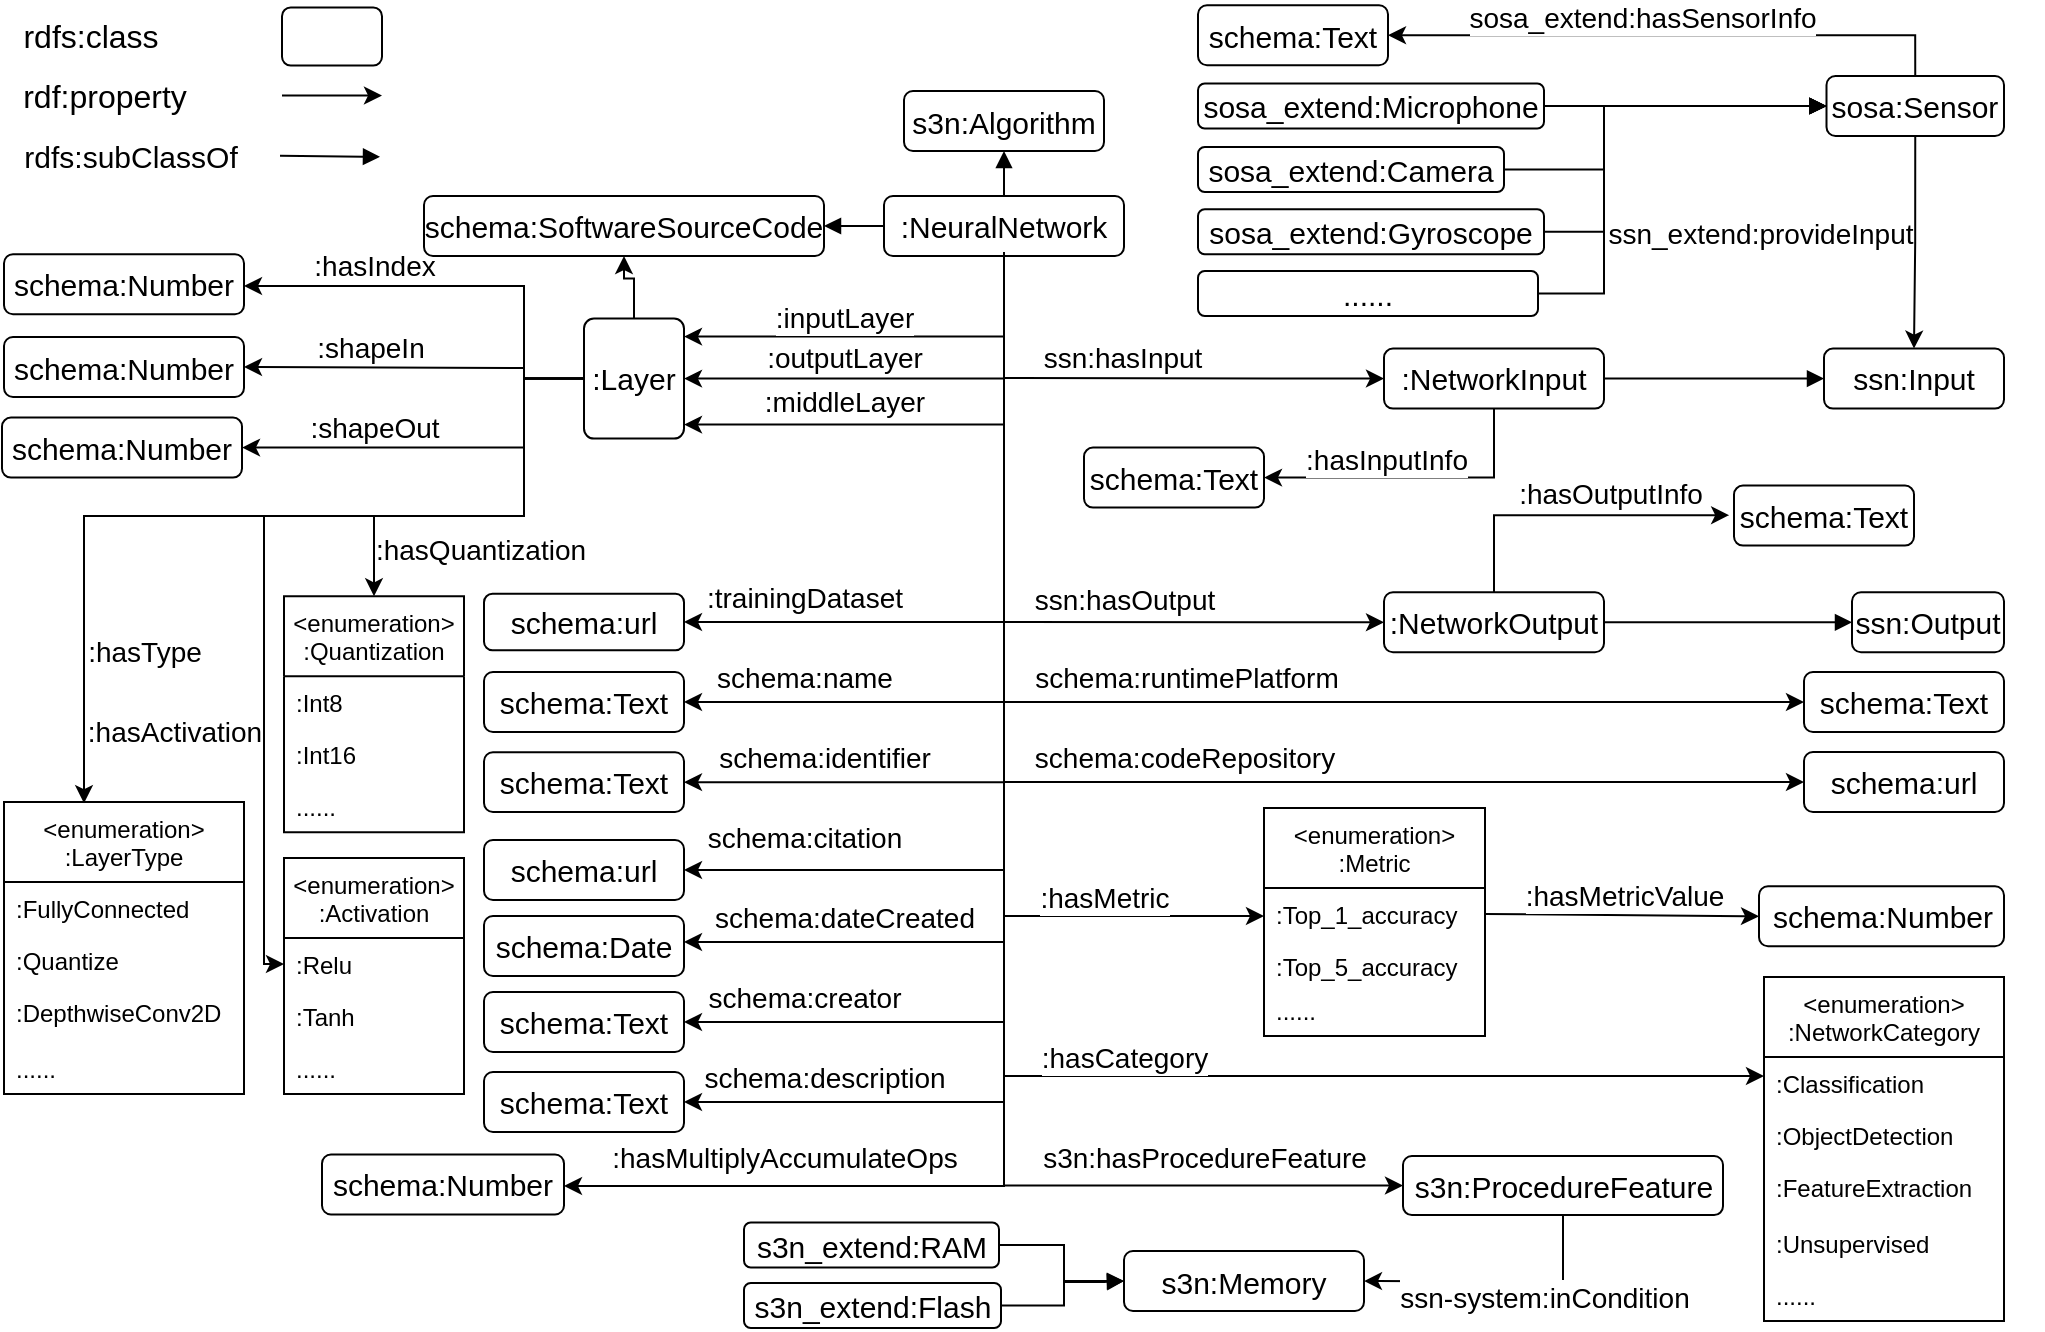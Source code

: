 <mxfile version="20.1.1" type="github">
  <diagram id="uV-LiDX_3luVWXQ_N6UU" name="Page-1">
    <mxGraphModel dx="2272" dy="744" grid="1" gridSize="10" guides="1" tooltips="1" connect="1" arrows="1" fold="1" page="1" pageScale="1" pageWidth="850" pageHeight="1100" math="0" shadow="0">
      <root>
        <mxCell id="0" />
        <mxCell id="1" parent="0" />
        <mxCell id="5j0TbUP-GXuLhpRAQQWD-1" value="s3n:Algorithm" style="rounded=1;whiteSpace=wrap;html=1;fontSize=15;fillColor=none;" parent="1" vertex="1">
          <mxGeometry x="10" y="237.51" width="100" height="30" as="geometry" />
        </mxCell>
        <mxCell id="5j0TbUP-GXuLhpRAQQWD-2" value="&lt;font style=&quot;font-size: 14px&quot;&gt;schema:name&lt;/font&gt;" style="edgeStyle=orthogonalEdgeStyle;rounded=0;orthogonalLoop=1;jettySize=auto;html=1;exitX=0.5;exitY=1;exitDx=0;exitDy=0;fontSize=15;entryX=1;entryY=0.5;entryDx=0;entryDy=0;fillColor=none;" parent="1" target="5j0TbUP-GXuLhpRAQQWD-20" edge="1">
          <mxGeometry x="0.671" y="-13" relative="1" as="geometry">
            <mxPoint x="-90" y="503" as="targetPoint" />
            <Array as="points">
              <mxPoint x="60" y="543" />
            </Array>
            <mxPoint as="offset" />
            <mxPoint x="60" y="338.0" as="sourcePoint" />
          </mxGeometry>
        </mxCell>
        <mxCell id="5j0TbUP-GXuLhpRAQQWD-3" value="&lt;font style=&quot;font-size: 14px&quot;&gt;:trainingDataset&lt;/font&gt;" style="edgeStyle=orthogonalEdgeStyle;rounded=0;orthogonalLoop=1;jettySize=auto;html=1;exitX=0.5;exitY=1;exitDx=0;exitDy=0;entryX=1;entryY=0.5;entryDx=0;entryDy=0;fontSize=15;fillColor=none;" parent="1" target="5j0TbUP-GXuLhpRAQQWD-21" edge="1">
          <mxGeometry x="0.631" y="-13" relative="1" as="geometry">
            <mxPoint x="60" y="748" as="targetPoint" />
            <mxPoint as="offset" />
            <mxPoint x="60" y="338.0" as="sourcePoint" />
            <Array as="points">
              <mxPoint x="60" y="503" />
            </Array>
          </mxGeometry>
        </mxCell>
        <mxCell id="5j0TbUP-GXuLhpRAQQWD-5" value="&lt;font style=&quot;font-size: 14px&quot;&gt;:inputLayer&lt;/font&gt;" style="edgeStyle=orthogonalEdgeStyle;rounded=0;orthogonalLoop=1;jettySize=auto;html=1;exitX=0.5;exitY=1;exitDx=0;exitDy=0;entryX=1;entryY=0.25;entryDx=0;entryDy=0;fontSize=15;fillColor=none;" parent="1" edge="1">
          <mxGeometry x="0.209" y="-10" relative="1" as="geometry">
            <mxPoint as="offset" />
            <mxPoint x="60" y="318" as="sourcePoint" />
            <mxPoint x="-100" y="360.31" as="targetPoint" />
            <Array as="points">
              <mxPoint x="60" y="360" />
            </Array>
          </mxGeometry>
        </mxCell>
        <mxCell id="5j0TbUP-GXuLhpRAQQWD-6" value="&lt;font style=&quot;font-size: 14px&quot;&gt;:outputLayer&lt;/font&gt;" style="edgeStyle=orthogonalEdgeStyle;rounded=0;orthogonalLoop=1;jettySize=auto;html=1;exitX=0.5;exitY=1;exitDx=0;exitDy=0;entryX=1;entryY=0.5;entryDx=0;entryDy=0;fontSize=15;fillColor=none;" parent="1" source="5j0TbUP-GXuLhpRAQQWD-15" target="5j0TbUP-GXuLhpRAQQWD-17" edge="1">
          <mxGeometry x="0.277" y="-11" relative="1" as="geometry">
            <mxPoint x="-250" y="400" as="targetPoint" />
            <mxPoint as="offset" />
          </mxGeometry>
        </mxCell>
        <mxCell id="5j0TbUP-GXuLhpRAQQWD-7" value="&lt;font style=&quot;font-size: 14px&quot;&gt;:middleLayer&lt;/font&gt;" style="edgeStyle=orthogonalEdgeStyle;rounded=0;orthogonalLoop=1;jettySize=auto;html=1;exitX=0.5;exitY=1;exitDx=0;exitDy=0;entryX=1;entryY=0.75;entryDx=0;entryDy=0;fontSize=15;fillColor=none;" parent="1" edge="1">
          <mxGeometry x="0.323" y="-12" relative="1" as="geometry">
            <mxPoint as="offset" />
            <mxPoint x="60" y="328" as="sourcePoint" />
            <mxPoint x="-100" y="404.31" as="targetPoint" />
            <Array as="points">
              <mxPoint x="60" y="404" />
            </Array>
          </mxGeometry>
        </mxCell>
        <mxCell id="5j0TbUP-GXuLhpRAQQWD-11" value="&lt;font style=&quot;font-size: 14px&quot;&gt;s3n:hasProcedureFeature&lt;/font&gt;" style="edgeStyle=orthogonalEdgeStyle;rounded=0;orthogonalLoop=1;jettySize=auto;html=1;exitX=0.5;exitY=1;exitDx=0;exitDy=0;fontSize=15;endArrow=classic;endFill=1;entryX=0;entryY=0.5;entryDx=0;entryDy=0;fillColor=none;" parent="1" source="5j0TbUP-GXuLhpRAQQWD-15" target="5j0TbUP-GXuLhpRAQQWD-171" edge="1">
          <mxGeometry x="0.701" y="15" relative="1" as="geometry">
            <mxPoint x="190" y="820" as="targetPoint" />
            <mxPoint as="offset" />
          </mxGeometry>
        </mxCell>
        <mxCell id="5j0TbUP-GXuLhpRAQQWD-12" style="edgeStyle=orthogonalEdgeStyle;rounded=0;orthogonalLoop=1;jettySize=auto;html=1;exitX=0.5;exitY=0;exitDx=0;exitDy=0;entryX=0.5;entryY=1;entryDx=0;entryDy=0;fontSize=15;endArrow=block;endFill=1;fillColor=none;" parent="1" source="5j0TbUP-GXuLhpRAQQWD-15" target="5j0TbUP-GXuLhpRAQQWD-1" edge="1">
          <mxGeometry relative="1" as="geometry">
            <Array as="points">
              <mxPoint x="60" y="280" />
              <mxPoint x="60" y="280" />
            </Array>
          </mxGeometry>
        </mxCell>
        <mxCell id="1VmDpu4pkAnbtlpNZlza-61" style="edgeStyle=orthogonalEdgeStyle;rounded=0;orthogonalLoop=1;jettySize=auto;html=1;exitX=0.5;exitY=1;exitDx=0;exitDy=0;entryX=0;entryY=0.5;entryDx=0;entryDy=0;fillColor=none;" parent="1" source="5j0TbUP-GXuLhpRAQQWD-15" target="1VmDpu4pkAnbtlpNZlza-60" edge="1">
          <mxGeometry relative="1" as="geometry" />
        </mxCell>
        <mxCell id="1VmDpu4pkAnbtlpNZlza-62" value="&lt;font style=&quot;font-size: 14px&quot;&gt;schema:runtimePlatform&lt;/font&gt;" style="edgeLabel;html=1;align=center;verticalAlign=middle;resizable=0;points=[];fillColor=none;" parent="1VmDpu4pkAnbtlpNZlza-61" vertex="1" connectable="0">
          <mxGeometry x="0.662" y="-2" relative="1" as="geometry">
            <mxPoint x="-204" y="-14" as="offset" />
          </mxGeometry>
        </mxCell>
        <mxCell id="5j0TbUP-GXuLhpRAQQWD-15" value=":NeuralNetwork" style="rounded=1;whiteSpace=wrap;html=1;fontSize=15;fillColor=none;" parent="1" vertex="1">
          <mxGeometry y="290" width="120" height="30" as="geometry" />
        </mxCell>
        <mxCell id="1VmDpu4pkAnbtlpNZlza-74" value="" style="edgeStyle=orthogonalEdgeStyle;rounded=0;orthogonalLoop=1;jettySize=auto;html=1;exitX=0;exitY=0.5;exitDx=0;exitDy=0;entryX=0.5;entryY=0;entryDx=0;entryDy=0;fontSize=14;fillColor=none;" parent="1" source="5j0TbUP-GXuLhpRAQQWD-17" target="1VmDpu4pkAnbtlpNZlza-30" edge="1">
          <mxGeometry x="-0.066" y="100" relative="1" as="geometry">
            <Array as="points">
              <mxPoint x="-180" y="381" />
              <mxPoint x="-180" y="450" />
              <mxPoint x="-255" y="450" />
            </Array>
            <mxPoint as="offset" />
          </mxGeometry>
        </mxCell>
        <mxCell id="1VmDpu4pkAnbtlpNZlza-75" style="edgeStyle=orthogonalEdgeStyle;rounded=0;orthogonalLoop=1;jettySize=auto;html=1;exitX=0;exitY=0.5;exitDx=0;exitDy=0;fontSize=14;entryX=0.337;entryY=0.004;entryDx=0;entryDy=0;entryPerimeter=0;fillColor=none;" parent="1" source="5j0TbUP-GXuLhpRAQQWD-17" target="1VmDpu4pkAnbtlpNZlza-34" edge="1">
          <mxGeometry relative="1" as="geometry">
            <mxPoint x="-360" y="570" as="targetPoint" />
            <Array as="points">
              <mxPoint x="-180" y="381" />
              <mxPoint x="-180" y="450" />
              <mxPoint x="-400" y="450" />
              <mxPoint x="-400" y="594" />
            </Array>
            <mxPoint x="-150" y="351.31" as="sourcePoint" />
          </mxGeometry>
        </mxCell>
        <mxCell id="1VmDpu4pkAnbtlpNZlza-79" value="&lt;font style=&quot;font-size: 14px&quot;&gt;:hasType&lt;/font&gt;" style="edgeLabel;html=1;align=center;verticalAlign=middle;resizable=0;points=[];fontSize=14;fillColor=none;" parent="1VmDpu4pkAnbtlpNZlza-75" vertex="1" connectable="0">
          <mxGeometry x="0.618" y="-1" relative="1" as="geometry">
            <mxPoint x="31" y="12" as="offset" />
          </mxGeometry>
        </mxCell>
        <mxCell id="1VmDpu4pkAnbtlpNZlza-76" style="edgeStyle=orthogonalEdgeStyle;rounded=0;orthogonalLoop=1;jettySize=auto;html=1;exitX=0;exitY=0.5;exitDx=0;exitDy=0;entryX=0;entryY=0.5;entryDx=0;entryDy=0;fontSize=14;fillColor=none;" parent="1" source="5j0TbUP-GXuLhpRAQQWD-17" target="1VmDpu4pkAnbtlpNZlza-17" edge="1">
          <mxGeometry relative="1" as="geometry">
            <Array as="points">
              <mxPoint x="-180" y="381" />
              <mxPoint x="-180" y="450" />
              <mxPoint x="-310" y="450" />
              <mxPoint x="-310" y="674" />
            </Array>
            <mxPoint x="-150" y="351.31" as="sourcePoint" />
          </mxGeometry>
        </mxCell>
        <mxCell id="1VmDpu4pkAnbtlpNZlza-80" value="&lt;font style=&quot;font-size: 14px&quot;&gt;:hasActivation&lt;/font&gt;" style="edgeLabel;html=1;align=center;verticalAlign=middle;resizable=0;points=[];fontSize=14;fillColor=none;" parent="1VmDpu4pkAnbtlpNZlza-76" vertex="1" connectable="0">
          <mxGeometry x="0.345" y="-2" relative="1" as="geometry">
            <mxPoint x="-43" y="25" as="offset" />
          </mxGeometry>
        </mxCell>
        <mxCell id="JAlPTmROAHDrqyZ0e-Tt-1" value="" style="edgeStyle=orthogonalEdgeStyle;rounded=0;orthogonalLoop=1;jettySize=auto;html=1;" edge="1" parent="1" source="5j0TbUP-GXuLhpRAQQWD-17" target="7Vs3qcTM5qEd-C3wV1A8-2">
          <mxGeometry relative="1" as="geometry" />
        </mxCell>
        <mxCell id="5j0TbUP-GXuLhpRAQQWD-17" value=":Layer" style="rounded=1;whiteSpace=wrap;html=1;fontSize=15;fillColor=none;arcSize=10;" parent="1" vertex="1">
          <mxGeometry x="-150" y="351.31" width="50" height="60" as="geometry" />
        </mxCell>
        <mxCell id="5j0TbUP-GXuLhpRAQQWD-20" value="schema:Text" style="rounded=1;whiteSpace=wrap;html=1;fontSize=15;fillColor=none;" parent="1" vertex="1">
          <mxGeometry x="-200" y="528" width="100" height="30" as="geometry" />
        </mxCell>
        <mxCell id="5j0TbUP-GXuLhpRAQQWD-21" value="schema:url" style="rounded=1;whiteSpace=wrap;html=1;fontSize=15;fillColor=none;" parent="1" vertex="1">
          <mxGeometry x="-200" y="488.88" width="100" height="28.25" as="geometry" />
        </mxCell>
        <mxCell id="5j0TbUP-GXuLhpRAQQWD-23" style="edgeStyle=orthogonalEdgeStyle;rounded=0;orthogonalLoop=1;jettySize=auto;html=1;exitX=0.5;exitY=1;exitDx=0;exitDy=0;fontSize=15;fillColor=none;" parent="1" edge="1">
          <mxGeometry relative="1" as="geometry">
            <mxPoint x="571" y="516.25" as="sourcePoint" />
            <mxPoint x="571" y="516.25" as="targetPoint" />
          </mxGeometry>
        </mxCell>
        <mxCell id="5j0TbUP-GXuLhpRAQQWD-24" value="" style="rounded=1;whiteSpace=wrap;html=1;fontSize=16;fillColor=none;" parent="1" vertex="1">
          <mxGeometry x="-301" y="195.75" width="50" height="29" as="geometry" />
        </mxCell>
        <mxCell id="5j0TbUP-GXuLhpRAQQWD-25" value="rdfs:class" style="text;html=1;align=center;verticalAlign=middle;resizable=0;points=[];autosize=1;strokeColor=none;fontSize=16;fillColor=none;" parent="1" vertex="1">
          <mxGeometry x="-437" y="200.25" width="80" height="20" as="geometry" />
        </mxCell>
        <mxCell id="5j0TbUP-GXuLhpRAQQWD-26" value="rdf:property" style="text;html=1;align=center;verticalAlign=middle;resizable=0;points=[];autosize=1;strokeColor=none;fontSize=16;fillColor=none;" parent="1" vertex="1">
          <mxGeometry x="-440" y="230.25" width="100" height="20" as="geometry" />
        </mxCell>
        <mxCell id="5j0TbUP-GXuLhpRAQQWD-27" value="" style="endArrow=classic;html=1;fontSize=16;fillColor=none;" parent="1" edge="1">
          <mxGeometry width="50" height="50" relative="1" as="geometry">
            <mxPoint x="-301" y="239.75" as="sourcePoint" />
            <mxPoint x="-251" y="239.75" as="targetPoint" />
            <Array as="points">
              <mxPoint x="-291" y="239.75" />
            </Array>
          </mxGeometry>
        </mxCell>
        <mxCell id="5j0TbUP-GXuLhpRAQQWD-28" value="" style="endArrow=block;html=1;fontSize=16;endFill=1;fillColor=none;" parent="1" edge="1">
          <mxGeometry width="50" height="50" relative="1" as="geometry">
            <mxPoint x="-302" y="269.91" as="sourcePoint" />
            <mxPoint x="-252" y="270.41" as="targetPoint" />
          </mxGeometry>
        </mxCell>
        <mxCell id="5j0TbUP-GXuLhpRAQQWD-32" value="rdfs:subClassOf" style="text;html=1;align=center;verticalAlign=middle;resizable=0;points=[];autosize=1;strokeColor=none;fontSize=15;fillColor=none;" parent="1" vertex="1">
          <mxGeometry x="-437" y="260.25" width="120" height="20" as="geometry" />
        </mxCell>
        <mxCell id="5j0TbUP-GXuLhpRAQQWD-33" value="ssn:Input" style="rounded=1;whiteSpace=wrap;html=1;fontSize=15;fillColor=none;" parent="1" vertex="1">
          <mxGeometry x="470" y="366.31" width="90" height="30" as="geometry" />
        </mxCell>
        <mxCell id="5j0TbUP-GXuLhpRAQQWD-34" value="ssn:Output" style="rounded=1;whiteSpace=wrap;html=1;fontSize=15;fillColor=none;" parent="1" vertex="1">
          <mxGeometry x="484" y="488.13" width="76" height="30" as="geometry" />
        </mxCell>
        <mxCell id="5j0TbUP-GXuLhpRAQQWD-35" style="edgeStyle=orthogonalEdgeStyle;rounded=0;orthogonalLoop=1;jettySize=auto;html=1;exitX=1;exitY=0.5;exitDx=0;exitDy=0;entryX=0;entryY=0.5;entryDx=0;entryDy=0;endArrow=block;endFill=1;fillColor=none;" parent="1" source="5j0TbUP-GXuLhpRAQQWD-36" target="5j0TbUP-GXuLhpRAQQWD-33" edge="1">
          <mxGeometry relative="1" as="geometry">
            <mxPoint x="465" y="380.31" as="targetPoint" />
            <Array as="points">
              <mxPoint x="413" y="381" />
              <mxPoint x="484" y="381" />
            </Array>
          </mxGeometry>
        </mxCell>
        <mxCell id="5j0TbUP-GXuLhpRAQQWD-178" style="edgeStyle=orthogonalEdgeStyle;rounded=0;orthogonalLoop=1;jettySize=auto;html=1;exitX=0.5;exitY=1;exitDx=0;exitDy=0;entryX=1;entryY=0.5;entryDx=0;entryDy=0;fillColor=none;" parent="1" source="5j0TbUP-GXuLhpRAQQWD-36" target="5j0TbUP-GXuLhpRAQQWD-61" edge="1">
          <mxGeometry relative="1" as="geometry">
            <Array as="points">
              <mxPoint x="305" y="431" />
            </Array>
            <mxPoint x="290" y="433.5" as="targetPoint" />
          </mxGeometry>
        </mxCell>
        <mxCell id="5j0TbUP-GXuLhpRAQQWD-179" value="&lt;font style=&quot;font-size: 14px&quot;&gt;:hasInputInfo&lt;/font&gt;" style="edgeLabel;html=1;align=center;verticalAlign=middle;resizable=0;points=[];fillColor=none;" parent="5j0TbUP-GXuLhpRAQQWD-178" vertex="1" connectable="0">
          <mxGeometry x="0.06" y="1" relative="1" as="geometry">
            <mxPoint x="-10" y="-10" as="offset" />
          </mxGeometry>
        </mxCell>
        <mxCell id="5j0TbUP-GXuLhpRAQQWD-36" value=":NetworkInput" style="rounded=1;whiteSpace=wrap;html=1;fontSize=15;fillColor=none;" parent="1" vertex="1">
          <mxGeometry x="250" y="366.31" width="110" height="30" as="geometry" />
        </mxCell>
        <mxCell id="5j0TbUP-GXuLhpRAQQWD-37" style="edgeStyle=orthogonalEdgeStyle;rounded=0;orthogonalLoop=1;jettySize=auto;html=1;exitX=1;exitY=0.5;exitDx=0;exitDy=0;endArrow=block;endFill=1;entryX=0;entryY=0.5;entryDx=0;entryDy=0;fillColor=none;" parent="1" source="5j0TbUP-GXuLhpRAQQWD-38" target="5j0TbUP-GXuLhpRAQQWD-34" edge="1">
          <mxGeometry relative="1" as="geometry">
            <Array as="points" />
            <mxPoint x="640" y="536.5" as="targetPoint" />
          </mxGeometry>
        </mxCell>
        <mxCell id="5j0TbUP-GXuLhpRAQQWD-181" style="edgeStyle=orthogonalEdgeStyle;rounded=0;orthogonalLoop=1;jettySize=auto;html=1;exitX=0.5;exitY=0;exitDx=0;exitDy=0;entryX=-0.027;entryY=0.493;entryDx=0;entryDy=0;entryPerimeter=0;fillColor=none;" parent="1" source="5j0TbUP-GXuLhpRAQQWD-38" target="5j0TbUP-GXuLhpRAQQWD-64" edge="1">
          <mxGeometry relative="1" as="geometry">
            <Array as="points">
              <mxPoint x="305" y="450" />
            </Array>
          </mxGeometry>
        </mxCell>
        <mxCell id="5j0TbUP-GXuLhpRAQQWD-182" value="&lt;font style=&quot;font-size: 14px&quot;&gt;:hasOutputInfo&lt;/font&gt;" style="edgeLabel;html=1;align=center;verticalAlign=middle;resizable=0;points=[];fillColor=none;" parent="5j0TbUP-GXuLhpRAQQWD-181" vertex="1" connectable="0">
          <mxGeometry x="-0.257" y="-1" relative="1" as="geometry">
            <mxPoint x="38" y="-12" as="offset" />
          </mxGeometry>
        </mxCell>
        <mxCell id="5j0TbUP-GXuLhpRAQQWD-38" value=":NetworkOutput" style="rounded=1;whiteSpace=wrap;html=1;fontSize=15;fillColor=none;" parent="1" vertex="1">
          <mxGeometry x="250" y="488.13" width="110" height="30" as="geometry" />
        </mxCell>
        <mxCell id="5j0TbUP-GXuLhpRAQQWD-39" style="edgeStyle=orthogonalEdgeStyle;rounded=0;orthogonalLoop=1;jettySize=auto;html=1;entryX=1;entryY=0.5;entryDx=0;entryDy=0;fillColor=none;" parent="1" target="5j0TbUP-GXuLhpRAQQWD-47" edge="1">
          <mxGeometry relative="1" as="geometry">
            <Array as="points">
              <mxPoint x="-180" y="376" />
            </Array>
            <mxPoint x="-180" y="376" as="sourcePoint" />
          </mxGeometry>
        </mxCell>
        <mxCell id="5j0TbUP-GXuLhpRAQQWD-40" value="&lt;font style=&quot;font-size: 14px&quot;&gt;:shapeIn&lt;/font&gt;" style="edgeLabel;html=1;align=center;verticalAlign=middle;resizable=0;points=[];fillColor=none;" parent="5j0TbUP-GXuLhpRAQQWD-39" vertex="1" connectable="0">
          <mxGeometry x="0.41" relative="1" as="geometry">
            <mxPoint x="21" y="-10" as="offset" />
          </mxGeometry>
        </mxCell>
        <mxCell id="5j0TbUP-GXuLhpRAQQWD-41" value="" style="edgeStyle=orthogonalEdgeStyle;rounded=0;orthogonalLoop=1;jettySize=auto;html=1;entryX=1;entryY=0.5;entryDx=0;entryDy=0;exitX=0;exitY=0.5;exitDx=0;exitDy=0;fillColor=none;" parent="1" source="5j0TbUP-GXuLhpRAQQWD-17" target="5j0TbUP-GXuLhpRAQQWD-48" edge="1">
          <mxGeometry x="0.538" relative="1" as="geometry">
            <Array as="points">
              <mxPoint x="-180" y="381" />
              <mxPoint x="-180" y="416" />
            </Array>
            <mxPoint as="offset" />
            <mxPoint x="-171" y="381" as="sourcePoint" />
          </mxGeometry>
        </mxCell>
        <mxCell id="5j0TbUP-GXuLhpRAQQWD-42" value="&lt;font style=&quot;font-size: 14px&quot;&gt;:shapeOut&lt;/font&gt;" style="edgeLabel;html=1;align=center;verticalAlign=middle;resizable=0;points=[];fillColor=none;" parent="5j0TbUP-GXuLhpRAQQWD-41" vertex="1" connectable="0">
          <mxGeometry x="0.287" relative="1" as="geometry">
            <mxPoint x="-8" y="-10" as="offset" />
          </mxGeometry>
        </mxCell>
        <mxCell id="5j0TbUP-GXuLhpRAQQWD-47" value="schema:Number" style="rounded=1;whiteSpace=wrap;html=1;fontSize=15;fillColor=none;" parent="1" vertex="1">
          <mxGeometry x="-440" y="360.5" width="120" height="30" as="geometry" />
        </mxCell>
        <mxCell id="5j0TbUP-GXuLhpRAQQWD-48" value="schema:Number" style="rounded=1;whiteSpace=wrap;html=1;fontSize=15;fillColor=none;" parent="1" vertex="1">
          <mxGeometry x="-441" y="400.81" width="120" height="30" as="geometry" />
        </mxCell>
        <mxCell id="5j0TbUP-GXuLhpRAQQWD-61" value="schema:Text" style="rounded=1;whiteSpace=wrap;html=1;fontSize=15;fillColor=none;" parent="1" vertex="1">
          <mxGeometry x="100" y="415.81" width="90" height="30" as="geometry" />
        </mxCell>
        <mxCell id="5j0TbUP-GXuLhpRAQQWD-64" value="schema:Text" style="rounded=1;whiteSpace=wrap;html=1;fontSize=15;fillColor=none;" parent="1" vertex="1">
          <mxGeometry x="425" y="434.81" width="90" height="30" as="geometry" />
        </mxCell>
        <mxCell id="5j0TbUP-GXuLhpRAQQWD-66" value="schema:Number" style="rounded=1;whiteSpace=wrap;html=1;fontSize=15;fillColor=none;" parent="1" vertex="1">
          <mxGeometry x="-440" y="319.12" width="120" height="30" as="geometry" />
        </mxCell>
        <mxCell id="5j0TbUP-GXuLhpRAQQWD-67" style="edgeStyle=orthogonalEdgeStyle;rounded=0;orthogonalLoop=1;jettySize=auto;html=1;exitX=0;exitY=0.5;exitDx=0;exitDy=0;fillColor=none;" parent="1" source="5j0TbUP-GXuLhpRAQQWD-17" target="5j0TbUP-GXuLhpRAQQWD-66" edge="1">
          <mxGeometry relative="1" as="geometry">
            <Array as="points">
              <mxPoint x="-180" y="381" />
              <mxPoint x="-180" y="335" />
            </Array>
            <mxPoint x="-171" y="381" as="sourcePoint" />
            <mxPoint x="-220" y="250.5" as="targetPoint" />
          </mxGeometry>
        </mxCell>
        <mxCell id="5j0TbUP-GXuLhpRAQQWD-68" value="&lt;font style=&quot;font-size: 14px&quot;&gt;:hasIndex&lt;/font&gt;" style="edgeLabel;html=1;align=center;verticalAlign=middle;resizable=0;points=[];fillColor=none;" parent="5j0TbUP-GXuLhpRAQQWD-67" vertex="1" connectable="0">
          <mxGeometry x="0.41" relative="1" as="geometry">
            <mxPoint x="1" y="-10" as="offset" />
          </mxGeometry>
        </mxCell>
        <mxCell id="5j0TbUP-GXuLhpRAQQWD-103" value="schema:Text" style="rounded=1;whiteSpace=wrap;html=1;fontSize=15;fillColor=none;" parent="1" vertex="1">
          <mxGeometry x="157" y="194.63" width="95" height="30" as="geometry" />
        </mxCell>
        <mxCell id="5j0TbUP-GXuLhpRAQQWD-112" value="&lt;font style=&quot;font-size: 14px&quot;&gt;:hasMetric&lt;/font&gt;" style="edgeStyle=orthogonalEdgeStyle;rounded=0;orthogonalLoop=1;jettySize=auto;html=1;exitX=0.5;exitY=1;exitDx=0;exitDy=0;entryX=0;entryY=0.5;entryDx=0;entryDy=0;fontSize=15;fillColor=none;" parent="1" edge="1">
          <mxGeometry x="0.637" y="10" relative="1" as="geometry">
            <mxPoint as="offset" />
            <mxPoint x="60" y="339" as="sourcePoint" />
            <Array as="points">
              <mxPoint x="60" y="650" />
            </Array>
            <mxPoint x="190" y="650" as="targetPoint" />
          </mxGeometry>
        </mxCell>
        <mxCell id="5j0TbUP-GXuLhpRAQQWD-114" value="&lt;font style=&quot;font-size: 14px&quot;&gt;:hasMetricValue&lt;/font&gt;" style="endArrow=classic;html=1;rounded=0;entryX=0;entryY=0.5;entryDx=0;entryDy=0;exitX=1;exitY=0.5;exitDx=0;exitDy=0;startArrow=none;fillColor=none;" parent="1" source="1VmDpu4pkAnbtlpNZlza-41" target="5j0TbUP-GXuLhpRAQQWD-115" edge="1">
          <mxGeometry x="0.013" y="10" width="50" height="50" relative="1" as="geometry">
            <mxPoint x="419.5" y="591.13" as="sourcePoint" />
            <mxPoint x="576.68" y="628.45" as="targetPoint" />
            <mxPoint as="offset" />
          </mxGeometry>
        </mxCell>
        <mxCell id="5j0TbUP-GXuLhpRAQQWD-115" value="schema:Number" style="rounded=1;whiteSpace=wrap;html=1;fontSize=15;fillColor=none;" parent="1" vertex="1">
          <mxGeometry x="437.5" y="635.13" width="122.5" height="30" as="geometry" />
        </mxCell>
        <mxCell id="5j0TbUP-GXuLhpRAQQWD-121" value="&lt;font style=&quot;font-size: 14px&quot;&gt;schema:identifier&lt;/font&gt;" style="edgeStyle=orthogonalEdgeStyle;rounded=0;orthogonalLoop=1;jettySize=auto;html=1;exitX=0.5;exitY=1;exitDx=0;exitDy=0;entryX=1;entryY=0.5;entryDx=0;entryDy=0;fontSize=15;fillColor=none;" parent="1" target="5j0TbUP-GXuLhpRAQQWD-122" edge="1">
          <mxGeometry x="0.654" y="-13" relative="1" as="geometry">
            <mxPoint x="70" y="758" as="targetPoint" />
            <mxPoint as="offset" />
            <mxPoint x="60" y="338.0" as="sourcePoint" />
            <Array as="points">
              <mxPoint x="60" y="583" />
            </Array>
          </mxGeometry>
        </mxCell>
        <mxCell id="5j0TbUP-GXuLhpRAQQWD-122" value="schema:Text" style="rounded=1;whiteSpace=wrap;html=1;fontSize=15;fillColor=none;" parent="1" vertex="1">
          <mxGeometry x="-200" y="568.13" width="100" height="29.87" as="geometry" />
        </mxCell>
        <mxCell id="5j0TbUP-GXuLhpRAQQWD-125" value="&lt;font style=&quot;font-size: 14px&quot;&gt;schema:codeRepository&lt;/font&gt;" style="edgeStyle=orthogonalEdgeStyle;rounded=0;orthogonalLoop=1;jettySize=auto;html=1;exitX=0.5;exitY=1;exitDx=0;exitDy=0;entryX=0;entryY=0.5;entryDx=0;entryDy=0;fontSize=15;fillColor=none;" parent="1" target="1VmDpu4pkAnbtlpNZlza-84" edge="1">
          <mxGeometry x="-0.045" y="13" relative="1" as="geometry">
            <mxPoint x="60" y="800" as="targetPoint" />
            <mxPoint as="offset" />
            <mxPoint x="60" y="390" as="sourcePoint" />
            <Array as="points">
              <mxPoint x="60" y="583" />
            </Array>
          </mxGeometry>
        </mxCell>
        <mxCell id="5j0TbUP-GXuLhpRAQQWD-127" value="&lt;font style=&quot;font-size: 14px&quot;&gt;schema:citation&lt;/font&gt;" style="edgeStyle=orthogonalEdgeStyle;rounded=0;orthogonalLoop=1;jettySize=auto;html=1;exitX=0.5;exitY=1;exitDx=0;exitDy=0;entryX=1;entryY=0.5;entryDx=0;entryDy=0;fontSize=15;fillColor=none;" parent="1" target="5j0TbUP-GXuLhpRAQQWD-128" edge="1">
          <mxGeometry x="0.665" y="-17" relative="1" as="geometry">
            <mxPoint x="60" y="838.5" as="targetPoint" />
            <mxPoint as="offset" />
            <mxPoint x="60" y="428.5" as="sourcePoint" />
            <Array as="points">
              <mxPoint x="60" y="627" />
            </Array>
          </mxGeometry>
        </mxCell>
        <mxCell id="5j0TbUP-GXuLhpRAQQWD-128" value="schema:url" style="rounded=1;whiteSpace=wrap;html=1;fontSize=15;fillColor=none;" parent="1" vertex="1">
          <mxGeometry x="-200" y="612" width="100" height="30" as="geometry" />
        </mxCell>
        <mxCell id="5j0TbUP-GXuLhpRAQQWD-139" value="&lt;font style=&quot;font-size: 14px&quot;&gt;:hasCategory&lt;/font&gt;" style="edgeStyle=orthogonalEdgeStyle;rounded=0;orthogonalLoop=1;jettySize=auto;html=1;fontSize=15;exitX=0.5;exitY=1;exitDx=0;exitDy=0;fillColor=none;" parent="1" source="5j0TbUP-GXuLhpRAQQWD-15" edge="1">
          <mxGeometry x="0.19" y="10" relative="1" as="geometry">
            <mxPoint as="offset" />
            <mxPoint x="60" y="340" as="sourcePoint" />
            <Array as="points">
              <mxPoint x="60" y="730" />
              <mxPoint x="280" y="730" />
            </Array>
            <mxPoint x="440" y="730" as="targetPoint" />
          </mxGeometry>
        </mxCell>
        <mxCell id="5j0TbUP-GXuLhpRAQQWD-150" value="&lt;font style=&quot;font-size: 14px&quot;&gt;schema:description&lt;/font&gt;" style="edgeStyle=orthogonalEdgeStyle;rounded=0;orthogonalLoop=1;jettySize=auto;html=1;exitX=0.5;exitY=1;exitDx=0;exitDy=0;entryX=1;entryY=0.5;entryDx=0;entryDy=0;fontSize=15;fillColor=none;" parent="1" target="5j0TbUP-GXuLhpRAQQWD-151" edge="1">
          <mxGeometry x="0.67" y="-13" relative="1" as="geometry">
            <mxPoint x="60" y="888.18" as="targetPoint" />
            <mxPoint as="offset" />
            <mxPoint x="60.0" y="478.18" as="sourcePoint" />
            <Array as="points">
              <mxPoint x="60" y="743" />
            </Array>
          </mxGeometry>
        </mxCell>
        <mxCell id="5j0TbUP-GXuLhpRAQQWD-151" value="schema:Text" style="rounded=1;whiteSpace=wrap;html=1;fontSize=15;fillColor=none;" parent="1" vertex="1">
          <mxGeometry x="-200" y="728" width="100" height="30" as="geometry" />
        </mxCell>
        <mxCell id="5j0TbUP-GXuLhpRAQQWD-152" value="&lt;font style=&quot;font-size: 14px&quot;&gt;:hasMultiplyAccumulateOps&lt;/font&gt;" style="edgeStyle=orthogonalEdgeStyle;rounded=0;orthogonalLoop=1;jettySize=auto;html=1;exitX=0.5;exitY=1;exitDx=0;exitDy=0;entryX=1;entryY=0.5;entryDx=0;entryDy=0;fontSize=15;startArrow=none;fillColor=none;" parent="1" source="5j0TbUP-GXuLhpRAQQWD-15" target="5j0TbUP-GXuLhpRAQQWD-153" edge="1">
          <mxGeometry x="0.677" y="-15" relative="1" as="geometry">
            <mxPoint x="60" y="930.31" as="targetPoint" />
            <mxPoint as="offset" />
            <mxPoint x="60.0" y="520.31" as="sourcePoint" />
            <Array as="points">
              <mxPoint x="60" y="785" />
              <mxPoint x="-160" y="785" />
            </Array>
          </mxGeometry>
        </mxCell>
        <mxCell id="5j0TbUP-GXuLhpRAQQWD-153" value="schema:Number" style="rounded=1;whiteSpace=wrap;html=1;fontSize=15;fillColor=none;" parent="1" vertex="1">
          <mxGeometry x="-281" y="769.26" width="121" height="30" as="geometry" />
        </mxCell>
        <mxCell id="5j0TbUP-GXuLhpRAQQWD-154" value="&lt;font style=&quot;font-size: 14px&quot;&gt;schema:dateCreated&lt;/font&gt;" style="edgeStyle=orthogonalEdgeStyle;rounded=0;orthogonalLoop=1;jettySize=auto;html=1;exitX=0.5;exitY=1;exitDx=0;exitDy=0;entryX=1;entryY=0.5;entryDx=0;entryDy=0;fontSize=15;fillColor=none;" parent="1" edge="1">
          <mxGeometry x="0.364" y="-13" relative="1" as="geometry">
            <mxPoint x="-100" y="663" as="targetPoint" />
            <mxPoint as="offset" />
            <mxPoint x="60.0" y="571.24" as="sourcePoint" />
            <Array as="points">
              <mxPoint x="60" y="663" />
            </Array>
          </mxGeometry>
        </mxCell>
        <mxCell id="5j0TbUP-GXuLhpRAQQWD-155" value="schema:Date" style="rounded=1;whiteSpace=wrap;html=1;fontSize=15;fillColor=none;" parent="1" vertex="1">
          <mxGeometry x="-200" y="650" width="100" height="30" as="geometry" />
        </mxCell>
        <mxCell id="5j0TbUP-GXuLhpRAQQWD-159" value="&lt;font style=&quot;font-size: 14px&quot;&gt;schema:creator&lt;/font&gt;" style="edgeStyle=orthogonalEdgeStyle;rounded=0;orthogonalLoop=1;jettySize=auto;html=1;exitX=0.5;exitY=1;exitDx=0;exitDy=0;entryX=1;entryY=0.5;entryDx=0;entryDy=0;fontSize=15;fillColor=none;" parent="1" target="5j0TbUP-GXuLhpRAQQWD-160" edge="1">
          <mxGeometry x="0.491" y="-13" relative="1" as="geometry">
            <mxPoint x="60" y="1036.99" as="targetPoint" />
            <mxPoint as="offset" />
            <mxPoint x="60.0" y="626.99" as="sourcePoint" />
            <Array as="points">
              <mxPoint x="60" y="703" />
            </Array>
          </mxGeometry>
        </mxCell>
        <mxCell id="5j0TbUP-GXuLhpRAQQWD-160" value="schema:Text" style="rounded=1;whiteSpace=wrap;html=1;fontSize=15;fillColor=none;" parent="1" vertex="1">
          <mxGeometry x="-200" y="688" width="100" height="30" as="geometry" />
        </mxCell>
        <mxCell id="5j0TbUP-GXuLhpRAQQWD-170" value="&lt;font style=&quot;font-size: 14px&quot;&gt;ssn-system:inCondition&lt;/font&gt;" style="edgeStyle=orthogonalEdgeStyle;rounded=0;orthogonalLoop=1;jettySize=auto;html=1;exitX=0.5;exitY=1;exitDx=0;exitDy=0;fontSize=15;endArrow=classic;endFill=1;entryX=1;entryY=0.5;entryDx=0;entryDy=0;fillColor=none;" parent="1" source="5j0TbUP-GXuLhpRAQQWD-171" target="5j0TbUP-GXuLhpRAQQWD-173" edge="1">
          <mxGeometry x="-0.035" y="7" relative="1" as="geometry">
            <mxPoint as="offset" />
            <Array as="points">
              <mxPoint x="340" y="833" />
              <mxPoint x="360" y="833" />
            </Array>
            <mxPoint x="202" y="832.51" as="targetPoint" />
          </mxGeometry>
        </mxCell>
        <mxCell id="5j0TbUP-GXuLhpRAQQWD-171" value="s3n:ProcedureFeature" style="rounded=1;whiteSpace=wrap;html=1;fontSize=15;fillColor=none;" parent="1" vertex="1">
          <mxGeometry x="259.5" y="770" width="160" height="29.51" as="geometry" />
        </mxCell>
        <mxCell id="5j0TbUP-GXuLhpRAQQWD-173" value="s3n:Memory" style="rounded=1;whiteSpace=wrap;html=1;fontSize=15;fillColor=none;" parent="1" vertex="1">
          <mxGeometry x="120" y="817.51" width="120" height="30" as="geometry" />
        </mxCell>
        <mxCell id="FzwoWbokzsxUjmKKiH4t-3" value="s3n_extend:Flash" style="rounded=1;whiteSpace=wrap;html=1;fontSize=15;fillColor=none;" parent="1" vertex="1">
          <mxGeometry x="-70" y="833.51" width="128.5" height="22.49" as="geometry" />
        </mxCell>
        <mxCell id="FzwoWbokzsxUjmKKiH4t-5" value="s3n_extend:RAM" style="rounded=1;whiteSpace=wrap;html=1;fontSize=15;fillColor=none;" parent="1" vertex="1">
          <mxGeometry x="-70" y="803.26" width="127.5" height="22.49" as="geometry" />
        </mxCell>
        <mxCell id="FzwoWbokzsxUjmKKiH4t-8" style="edgeStyle=orthogonalEdgeStyle;rounded=0;orthogonalLoop=1;jettySize=auto;html=1;endArrow=block;endFill=1;entryX=0;entryY=0.5;entryDx=0;entryDy=0;fillColor=none;" parent="1" source="FzwoWbokzsxUjmKKiH4t-5" target="5j0TbUP-GXuLhpRAQQWD-173" edge="1">
          <mxGeometry relative="1" as="geometry">
            <mxPoint x="387.5" y="655" as="targetPoint" />
            <mxPoint x="508" y="655.26" as="sourcePoint" />
            <Array as="points">
              <mxPoint x="90" y="815" />
              <mxPoint x="90" y="833" />
              <mxPoint x="110" y="833" />
            </Array>
          </mxGeometry>
        </mxCell>
        <mxCell id="FzwoWbokzsxUjmKKiH4t-9" style="edgeStyle=orthogonalEdgeStyle;rounded=0;orthogonalLoop=1;jettySize=auto;html=1;endArrow=block;endFill=1;entryX=0;entryY=0.5;entryDx=0;entryDy=0;exitX=1;exitY=0.5;exitDx=0;exitDy=0;fillColor=none;" parent="1" source="FzwoWbokzsxUjmKKiH4t-3" target="5j0TbUP-GXuLhpRAQQWD-173" edge="1">
          <mxGeometry relative="1" as="geometry">
            <mxPoint x="120" y="842.51" as="targetPoint" />
            <mxPoint x="68.5" y="824.543" as="sourcePoint" />
            <Array as="points">
              <mxPoint x="90" y="845" />
              <mxPoint x="90" y="832" />
            </Array>
          </mxGeometry>
        </mxCell>
        <mxCell id="1VmDpu4pkAnbtlpNZlza-16" value="&lt;enumeration&gt;&#xa;:Activation" style="swimlane;fontStyle=0;childLayout=stackLayout;horizontal=1;startSize=40;fillColor=none;horizontalStack=0;resizeParent=1;resizeParentMax=0;resizeLast=0;collapsible=1;marginBottom=0;" parent="1" vertex="1">
          <mxGeometry x="-300" y="621" width="90" height="118" as="geometry">
            <mxRectangle x="-615" y="448.38" width="110" height="26" as="alternateBounds" />
          </mxGeometry>
        </mxCell>
        <mxCell id="1VmDpu4pkAnbtlpNZlza-17" value=":Relu" style="text;strokeColor=none;fillColor=none;align=left;verticalAlign=top;spacingLeft=4;spacingRight=4;overflow=hidden;rotatable=0;points=[[0,0.5],[1,0.5]];portConstraint=eastwest;" parent="1VmDpu4pkAnbtlpNZlza-16" vertex="1">
          <mxGeometry y="40" width="90" height="26" as="geometry" />
        </mxCell>
        <mxCell id="1VmDpu4pkAnbtlpNZlza-18" value=":Tanh" style="text;strokeColor=none;fillColor=none;align=left;verticalAlign=top;spacingLeft=4;spacingRight=4;overflow=hidden;rotatable=0;points=[[0,0.5],[1,0.5]];portConstraint=eastwest;" parent="1VmDpu4pkAnbtlpNZlza-16" vertex="1">
          <mxGeometry y="66" width="90" height="26" as="geometry" />
        </mxCell>
        <mxCell id="1VmDpu4pkAnbtlpNZlza-19" value="......" style="text;strokeColor=none;fillColor=none;align=left;verticalAlign=top;spacingLeft=4;spacingRight=4;overflow=hidden;rotatable=0;points=[[0,0.5],[1,0.5]];portConstraint=eastwest;" parent="1VmDpu4pkAnbtlpNZlza-16" vertex="1">
          <mxGeometry y="92" width="90" height="26" as="geometry" />
        </mxCell>
        <mxCell id="1VmDpu4pkAnbtlpNZlza-30" value="&lt;enumeration&gt;&#xa;:Quantization" style="swimlane;fontStyle=0;childLayout=stackLayout;horizontal=1;startSize=40;fillColor=none;horizontalStack=0;resizeParent=1;resizeParentMax=0;resizeLast=0;collapsible=1;marginBottom=0;" parent="1" vertex="1">
          <mxGeometry x="-300" y="490.13" width="90" height="118" as="geometry">
            <mxRectangle x="-615" y="448.38" width="110" height="26" as="alternateBounds" />
          </mxGeometry>
        </mxCell>
        <mxCell id="1VmDpu4pkAnbtlpNZlza-31" value=":Int8" style="text;strokeColor=none;fillColor=none;align=left;verticalAlign=top;spacingLeft=4;spacingRight=4;overflow=hidden;rotatable=0;points=[[0,0.5],[1,0.5]];portConstraint=eastwest;" parent="1VmDpu4pkAnbtlpNZlza-30" vertex="1">
          <mxGeometry y="40" width="90" height="26" as="geometry" />
        </mxCell>
        <mxCell id="1VmDpu4pkAnbtlpNZlza-32" value=":Int16" style="text;strokeColor=none;fillColor=none;align=left;verticalAlign=top;spacingLeft=4;spacingRight=4;overflow=hidden;rotatable=0;points=[[0,0.5],[1,0.5]];portConstraint=eastwest;" parent="1VmDpu4pkAnbtlpNZlza-30" vertex="1">
          <mxGeometry y="66" width="90" height="26" as="geometry" />
        </mxCell>
        <mxCell id="1VmDpu4pkAnbtlpNZlza-33" value="......" style="text;strokeColor=none;fillColor=none;align=left;verticalAlign=top;spacingLeft=4;spacingRight=4;overflow=hidden;rotatable=0;points=[[0,0.5],[1,0.5]];portConstraint=eastwest;" parent="1VmDpu4pkAnbtlpNZlza-30" vertex="1">
          <mxGeometry y="92" width="90" height="26" as="geometry" />
        </mxCell>
        <mxCell id="1VmDpu4pkAnbtlpNZlza-34" value="&lt;enumeration&gt;&#xa;:LayerType" style="swimlane;fontStyle=0;childLayout=stackLayout;horizontal=1;startSize=40;fillColor=none;horizontalStack=0;resizeParent=1;resizeParentMax=0;resizeLast=0;collapsible=1;marginBottom=0;" parent="1" vertex="1">
          <mxGeometry x="-440" y="593" width="120" height="146" as="geometry">
            <mxRectangle x="-615" y="448.38" width="110" height="26" as="alternateBounds" />
          </mxGeometry>
        </mxCell>
        <mxCell id="1VmDpu4pkAnbtlpNZlza-35" value=":FullyConnected" style="text;strokeColor=none;fillColor=none;align=left;verticalAlign=top;spacingLeft=4;spacingRight=4;overflow=hidden;rotatable=0;points=[[0,0.5],[1,0.5]];portConstraint=eastwest;" parent="1VmDpu4pkAnbtlpNZlza-34" vertex="1">
          <mxGeometry y="40" width="120" height="26" as="geometry" />
        </mxCell>
        <mxCell id="1VmDpu4pkAnbtlpNZlza-22" value=":Quantize" style="text;strokeColor=none;fillColor=none;align=left;verticalAlign=top;spacingLeft=4;spacingRight=4;overflow=hidden;rotatable=0;points=[[0,0.5],[1,0.5]];portConstraint=eastwest;" parent="1VmDpu4pkAnbtlpNZlza-34" vertex="1">
          <mxGeometry y="66" width="120" height="26" as="geometry" />
        </mxCell>
        <mxCell id="1VmDpu4pkAnbtlpNZlza-23" value=":DepthwiseConv2D" style="text;strokeColor=none;fillColor=none;align=left;verticalAlign=top;spacingLeft=4;spacingRight=4;overflow=hidden;rotatable=0;points=[[0,0.5],[1,0.5]];portConstraint=eastwest;" parent="1VmDpu4pkAnbtlpNZlza-34" vertex="1">
          <mxGeometry y="92" width="120" height="28" as="geometry" />
        </mxCell>
        <mxCell id="1VmDpu4pkAnbtlpNZlza-39" value="......" style="text;strokeColor=none;fillColor=none;align=left;verticalAlign=top;spacingLeft=4;spacingRight=4;overflow=hidden;rotatable=0;points=[[0,0.5],[1,0.5]];portConstraint=eastwest;" parent="1VmDpu4pkAnbtlpNZlza-34" vertex="1">
          <mxGeometry y="120" width="120" height="26" as="geometry" />
        </mxCell>
        <mxCell id="1VmDpu4pkAnbtlpNZlza-40" value="&lt;enumeration&gt;&#xa;:Metric" style="swimlane;fontStyle=0;childLayout=stackLayout;horizontal=1;startSize=40;fillColor=none;horizontalStack=0;resizeParent=1;resizeParentMax=0;resizeLast=0;collapsible=1;marginBottom=0;" parent="1" vertex="1">
          <mxGeometry x="190" y="596" width="110.5" height="114" as="geometry">
            <mxRectangle x="-615" y="448.38" width="110" height="26" as="alternateBounds" />
          </mxGeometry>
        </mxCell>
        <mxCell id="1VmDpu4pkAnbtlpNZlza-41" value=":Top_1_accuracy" style="text;strokeColor=none;fillColor=none;align=left;verticalAlign=top;spacingLeft=4;spacingRight=4;overflow=hidden;rotatable=0;points=[[0,0.5],[1,0.5]];portConstraint=eastwest;" parent="1VmDpu4pkAnbtlpNZlza-40" vertex="1">
          <mxGeometry y="40" width="110.5" height="26" as="geometry" />
        </mxCell>
        <mxCell id="1VmDpu4pkAnbtlpNZlza-42" value=":Top_5_accuracy" style="text;strokeColor=none;fillColor=none;align=left;verticalAlign=top;spacingLeft=4;spacingRight=4;overflow=hidden;rotatable=0;points=[[0,0.5],[1,0.5]];portConstraint=eastwest;" parent="1VmDpu4pkAnbtlpNZlza-40" vertex="1">
          <mxGeometry y="66" width="110.5" height="22" as="geometry" />
        </mxCell>
        <mxCell id="1VmDpu4pkAnbtlpNZlza-43" value="......" style="text;strokeColor=none;fillColor=none;align=left;verticalAlign=top;spacingLeft=4;spacingRight=4;overflow=hidden;rotatable=0;points=[[0,0.5],[1,0.5]];portConstraint=eastwest;" parent="1VmDpu4pkAnbtlpNZlza-40" vertex="1">
          <mxGeometry y="88" width="110.5" height="26" as="geometry" />
        </mxCell>
        <mxCell id="1VmDpu4pkAnbtlpNZlza-44" value="&lt;enumeration&gt;&#xa;:NetworkCategory" style="swimlane;fontStyle=0;childLayout=stackLayout;horizontal=1;startSize=40;fillColor=none;horizontalStack=0;resizeParent=1;resizeParentMax=0;resizeLast=0;collapsible=1;marginBottom=0;" parent="1" vertex="1">
          <mxGeometry x="440" y="680.51" width="120" height="172" as="geometry">
            <mxRectangle x="-615" y="448.38" width="110" height="26" as="alternateBounds" />
          </mxGeometry>
        </mxCell>
        <mxCell id="1VmDpu4pkAnbtlpNZlza-45" value=":Classification" style="text;strokeColor=none;fillColor=none;align=left;verticalAlign=top;spacingLeft=4;spacingRight=4;overflow=hidden;rotatable=0;points=[[0,0.5],[1,0.5]];portConstraint=eastwest;" parent="1VmDpu4pkAnbtlpNZlza-44" vertex="1">
          <mxGeometry y="40" width="120" height="26" as="geometry" />
        </mxCell>
        <mxCell id="1VmDpu4pkAnbtlpNZlza-46" value=":ObjectDetection" style="text;strokeColor=none;fillColor=none;align=left;verticalAlign=top;spacingLeft=4;spacingRight=4;overflow=hidden;rotatable=0;points=[[0,0.5],[1,0.5]];portConstraint=eastwest;" parent="1VmDpu4pkAnbtlpNZlza-44" vertex="1">
          <mxGeometry y="66" width="120" height="26" as="geometry" />
        </mxCell>
        <mxCell id="1VmDpu4pkAnbtlpNZlza-47" value=":FeatureExtraction" style="text;strokeColor=none;fillColor=none;align=left;verticalAlign=top;spacingLeft=4;spacingRight=4;overflow=hidden;rotatable=0;points=[[0,0.5],[1,0.5]];portConstraint=eastwest;" parent="1VmDpu4pkAnbtlpNZlza-44" vertex="1">
          <mxGeometry y="92" width="120" height="28" as="geometry" />
        </mxCell>
        <mxCell id="1VmDpu4pkAnbtlpNZlza-48" value=":Unsupervised" style="text;strokeColor=none;fillColor=none;align=left;verticalAlign=top;spacingLeft=4;spacingRight=4;overflow=hidden;rotatable=0;points=[[0,0.5],[1,0.5]];portConstraint=eastwest;" parent="1VmDpu4pkAnbtlpNZlza-44" vertex="1">
          <mxGeometry y="120" width="120" height="26" as="geometry" />
        </mxCell>
        <mxCell id="1VmDpu4pkAnbtlpNZlza-49" value="......" style="text;strokeColor=none;fillColor=none;align=left;verticalAlign=top;spacingLeft=4;spacingRight=4;overflow=hidden;rotatable=0;points=[[0,0.5],[1,0.5]];portConstraint=eastwest;" parent="1VmDpu4pkAnbtlpNZlza-44" vertex="1">
          <mxGeometry y="146" width="120" height="26" as="geometry" />
        </mxCell>
        <mxCell id="1VmDpu4pkAnbtlpNZlza-60" value="schema:Text" style="rounded=1;whiteSpace=wrap;html=1;fontSize=15;fillColor=none;" parent="1" vertex="1">
          <mxGeometry x="460" y="528" width="100" height="30" as="geometry" />
        </mxCell>
        <mxCell id="1VmDpu4pkAnbtlpNZlza-82" value="&lt;font style=&quot;font-size: 14px&quot;&gt;:hasQuantization&lt;/font&gt;" style="edgeLabel;html=1;align=center;verticalAlign=middle;resizable=0;points=[];fontSize=14;fillColor=none;" parent="1" vertex="1" connectable="0">
          <mxGeometry x="-328" y="503.01" as="geometry">
            <mxPoint x="126" y="-36" as="offset" />
          </mxGeometry>
        </mxCell>
        <mxCell id="1VmDpu4pkAnbtlpNZlza-84" value="schema:url" style="rounded=1;whiteSpace=wrap;html=1;fontSize=15;fillColor=none;" parent="1" vertex="1">
          <mxGeometry x="460" y="568" width="100" height="30" as="geometry" />
        </mxCell>
        <mxCell id="_8LB9IjqD5saj2U_Q9wq-36" style="edgeStyle=orthogonalEdgeStyle;rounded=0;orthogonalLoop=1;jettySize=auto;html=1;exitX=0.5;exitY=1;exitDx=0;exitDy=0;entryX=0.5;entryY=0;entryDx=0;entryDy=0;fontSize=13;fillColor=none;" parent="1" source="_8LB9IjqD5saj2U_Q9wq-6" target="5j0TbUP-GXuLhpRAQQWD-33" edge="1">
          <mxGeometry relative="1" as="geometry" />
        </mxCell>
        <mxCell id="_8LB9IjqD5saj2U_Q9wq-37" value="&lt;font style=&quot;font-size: 14px&quot;&gt;ssn_extend:provideInput&lt;/font&gt;" style="edgeLabel;html=1;align=center;verticalAlign=middle;resizable=0;points=[];fontSize=13;fillColor=none;" parent="_8LB9IjqD5saj2U_Q9wq-36" vertex="1" connectable="0">
          <mxGeometry x="-0.283" y="-2" relative="1" as="geometry">
            <mxPoint x="-76" y="10" as="offset" />
          </mxGeometry>
        </mxCell>
        <mxCell id="7Vs3qcTM5qEd-C3wV1A8-5" style="edgeStyle=orthogonalEdgeStyle;rounded=0;orthogonalLoop=1;jettySize=auto;html=1;exitX=0.5;exitY=0;exitDx=0;exitDy=0;entryX=1;entryY=0.5;entryDx=0;entryDy=0;fontSize=14;fillColor=none;" parent="1" source="_8LB9IjqD5saj2U_Q9wq-6" target="5j0TbUP-GXuLhpRAQQWD-103" edge="1">
          <mxGeometry relative="1" as="geometry" />
        </mxCell>
        <mxCell id="7Vs3qcTM5qEd-C3wV1A8-6" value="&lt;font style=&quot;font-size: 14px&quot;&gt;sosa_extend:hasSensorInfo&lt;/font&gt;" style="edgeLabel;html=1;align=center;verticalAlign=middle;resizable=0;points=[];fontSize=14;fillColor=none;" parent="7Vs3qcTM5qEd-C3wV1A8-5" vertex="1" connectable="0">
          <mxGeometry x="0.106" y="-2" relative="1" as="geometry">
            <mxPoint y="-7" as="offset" />
          </mxGeometry>
        </mxCell>
        <mxCell id="_8LB9IjqD5saj2U_Q9wq-6" value="sosa:Sensor" style="rounded=1;whiteSpace=wrap;html=1;fontSize=15;fillColor=none;" parent="1" vertex="1">
          <mxGeometry x="471.25" y="230" width="88.75" height="30" as="geometry" />
        </mxCell>
        <mxCell id="_8LB9IjqD5saj2U_Q9wq-17" value="sosa_extend:Microphone" style="rounded=1;whiteSpace=wrap;html=1;fontSize=15;fillColor=none;" parent="1" vertex="1">
          <mxGeometry x="157" y="233.76" width="173" height="22.49" as="geometry" />
        </mxCell>
        <mxCell id="_8LB9IjqD5saj2U_Q9wq-18" value="sosa_extend:Camera" style="rounded=1;whiteSpace=wrap;html=1;fontSize=15;fillColor=none;" parent="1" vertex="1">
          <mxGeometry x="157" y="265.51" width="153" height="22.49" as="geometry" />
        </mxCell>
        <mxCell id="_8LB9IjqD5saj2U_Q9wq-19" value="sosa_extend:Gyroscope" style="rounded=1;whiteSpace=wrap;html=1;fontSize=15;fillColor=none;" parent="1" vertex="1">
          <mxGeometry x="157" y="296.63" width="173" height="22.49" as="geometry" />
        </mxCell>
        <mxCell id="_8LB9IjqD5saj2U_Q9wq-20" value="......" style="rounded=1;whiteSpace=wrap;html=1;fontSize=15;fillColor=none;" parent="1" vertex="1">
          <mxGeometry x="157" y="327.51" width="170" height="22.49" as="geometry" />
        </mxCell>
        <mxCell id="_8LB9IjqD5saj2U_Q9wq-22" style="edgeStyle=orthogonalEdgeStyle;rounded=0;orthogonalLoop=1;jettySize=auto;html=1;endArrow=block;endFill=1;entryX=0;entryY=0.5;entryDx=0;entryDy=0;fillColor=none;" parent="1" target="_8LB9IjqD5saj2U_Q9wq-6" edge="1">
          <mxGeometry relative="1" as="geometry">
            <mxPoint x="401.5" y="250.48" as="targetPoint" />
            <mxPoint x="340" y="245" as="sourcePoint" />
            <Array as="points">
              <mxPoint x="330" y="245" />
              <mxPoint x="330" y="245" />
            </Array>
          </mxGeometry>
        </mxCell>
        <mxCell id="_8LB9IjqD5saj2U_Q9wq-23" style="edgeStyle=orthogonalEdgeStyle;rounded=0;orthogonalLoop=1;jettySize=auto;html=1;endArrow=block;endFill=1;entryX=0;entryY=0.5;entryDx=0;entryDy=0;exitX=1;exitY=0.5;exitDx=0;exitDy=0;fillColor=none;" parent="1" source="_8LB9IjqD5saj2U_Q9wq-18" target="_8LB9IjqD5saj2U_Q9wq-6" edge="1">
          <mxGeometry relative="1" as="geometry">
            <mxPoint x="471.25" y="243" as="targetPoint" />
            <mxPoint x="320" y="253.005" as="sourcePoint" />
            <Array as="points">
              <mxPoint x="360" y="277" />
              <mxPoint x="360" y="245" />
            </Array>
          </mxGeometry>
        </mxCell>
        <mxCell id="_8LB9IjqD5saj2U_Q9wq-24" style="edgeStyle=orthogonalEdgeStyle;rounded=0;orthogonalLoop=1;jettySize=auto;html=1;endArrow=block;endFill=1;entryX=0;entryY=0.5;entryDx=0;entryDy=0;exitX=1;exitY=0.5;exitDx=0;exitDy=0;fillColor=none;" parent="1" source="_8LB9IjqD5saj2U_Q9wq-19" target="_8LB9IjqD5saj2U_Q9wq-6" edge="1">
          <mxGeometry relative="1" as="geometry">
            <mxPoint x="464.37" y="255" as="targetPoint" />
            <mxPoint x="320" y="288.755" as="sourcePoint" />
            <Array as="points">
              <mxPoint x="360" y="308" />
              <mxPoint x="360" y="245" />
            </Array>
          </mxGeometry>
        </mxCell>
        <mxCell id="_8LB9IjqD5saj2U_Q9wq-25" style="edgeStyle=orthogonalEdgeStyle;rounded=0;orthogonalLoop=1;jettySize=auto;html=1;endArrow=block;endFill=1;exitX=1;exitY=0.5;exitDx=0;exitDy=0;fillColor=none;" parent="1" source="_8LB9IjqD5saj2U_Q9wq-20" target="_8LB9IjqD5saj2U_Q9wq-6" edge="1">
          <mxGeometry relative="1" as="geometry">
            <mxPoint x="464.37" y="255" as="targetPoint" />
            <mxPoint x="320" y="317.875" as="sourcePoint" />
            <Array as="points">
              <mxPoint x="360" y="339" />
              <mxPoint x="360" y="245" />
            </Array>
          </mxGeometry>
        </mxCell>
        <mxCell id="_8LB9IjqD5saj2U_Q9wq-27" value="" style="endArrow=classic;html=1;rounded=0;fontSize=13;entryX=0;entryY=0.5;entryDx=0;entryDy=0;exitX=0.5;exitY=1;exitDx=0;exitDy=0;fillColor=none;" parent="1" source="5j0TbUP-GXuLhpRAQQWD-15" target="5j0TbUP-GXuLhpRAQQWD-38" edge="1">
          <mxGeometry width="50" height="50" relative="1" as="geometry">
            <mxPoint x="110" y="490" as="sourcePoint" />
            <mxPoint x="190" y="450" as="targetPoint" />
            <Array as="points">
              <mxPoint x="60" y="503" />
            </Array>
          </mxGeometry>
        </mxCell>
        <mxCell id="_8LB9IjqD5saj2U_Q9wq-29" value="&lt;font style=&quot;font-size: 14px&quot;&gt;ssn:hasOutput&lt;/font&gt;" style="edgeLabel;html=1;align=center;verticalAlign=middle;resizable=0;points=[];fontSize=13;fillColor=none;" parent="_8LB9IjqD5saj2U_Q9wq-27" vertex="1" connectable="0">
          <mxGeometry x="0.598" y="-5" relative="1" as="geometry">
            <mxPoint x="-55" y="-16" as="offset" />
          </mxGeometry>
        </mxCell>
        <mxCell id="_8LB9IjqD5saj2U_Q9wq-30" value="" style="endArrow=classic;html=1;rounded=0;fontSize=13;entryX=0;entryY=0.5;entryDx=0;entryDy=0;exitX=0.5;exitY=1;exitDx=0;exitDy=0;fillColor=none;" parent="1" source="5j0TbUP-GXuLhpRAQQWD-15" target="5j0TbUP-GXuLhpRAQQWD-36" edge="1">
          <mxGeometry width="50" height="50" relative="1" as="geometry">
            <mxPoint x="150" y="440" as="sourcePoint" />
            <mxPoint x="200" y="390" as="targetPoint" />
            <Array as="points">
              <mxPoint x="60" y="381" />
            </Array>
          </mxGeometry>
        </mxCell>
        <mxCell id="_8LB9IjqD5saj2U_Q9wq-31" value="&lt;font style=&quot;font-size: 14px&quot;&gt;ssn:hasInput&lt;/font&gt;" style="edgeLabel;html=1;align=center;verticalAlign=middle;resizable=0;points=[];fontSize=13;fillColor=none;" parent="_8LB9IjqD5saj2U_Q9wq-30" vertex="1" connectable="0">
          <mxGeometry x="0.079" y="2" relative="1" as="geometry">
            <mxPoint x="-16" y="-8" as="offset" />
          </mxGeometry>
        </mxCell>
        <mxCell id="7Vs3qcTM5qEd-C3wV1A8-2" value="schema:SoftwareSourceCode" style="rounded=1;whiteSpace=wrap;html=1;fontSize=15;fillColor=none;" parent="1" vertex="1">
          <mxGeometry x="-230" y="290" width="200" height="30" as="geometry" />
        </mxCell>
        <mxCell id="7Vs3qcTM5qEd-C3wV1A8-8" style="edgeStyle=orthogonalEdgeStyle;rounded=0;orthogonalLoop=1;jettySize=auto;html=1;exitX=0;exitY=0.5;exitDx=0;exitDy=0;entryX=1;entryY=0.5;entryDx=0;entryDy=0;fontSize=15;endArrow=block;endFill=1;fillColor=none;" parent="1" source="5j0TbUP-GXuLhpRAQQWD-15" target="7Vs3qcTM5qEd-C3wV1A8-2" edge="1">
          <mxGeometry relative="1" as="geometry">
            <mxPoint x="-100" y="310" as="sourcePoint" />
            <mxPoint x="-80" y="277.51" as="targetPoint" />
            <Array as="points">
              <mxPoint x="-20" y="305" />
              <mxPoint x="-20" y="305" />
            </Array>
          </mxGeometry>
        </mxCell>
      </root>
    </mxGraphModel>
  </diagram>
</mxfile>
